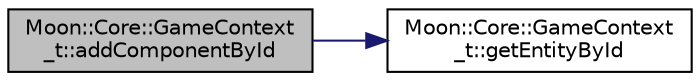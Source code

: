 digraph "Moon::Core::GameContext_t::addComponentById"
{
 // LATEX_PDF_SIZE
  edge [fontname="Helvetica",fontsize="10",labelfontname="Helvetica",labelfontsize="10"];
  node [fontname="Helvetica",fontsize="10",shape=record];
  rankdir="LR";
  Node1 [label="Moon::Core::GameContext\l_t::addComponentById",height=0.2,width=0.4,color="black", fillcolor="grey75", style="filled", fontcolor="black",tooltip="Añade un nuevo component a la entity señalada."];
  Node1 -> Node2 [color="midnightblue",fontsize="10",style="solid"];
  Node2 [label="Moon::Core::GameContext\l_t::getEntityById",height=0.2,width=0.4,color="black", fillcolor="white", style="filled",URL="$struct_moon_1_1_core_1_1_game_context__t.html#ae9bde5dc66cc9edebf0eecabf4867300",tooltip="Get the Entity By Id object."];
}
